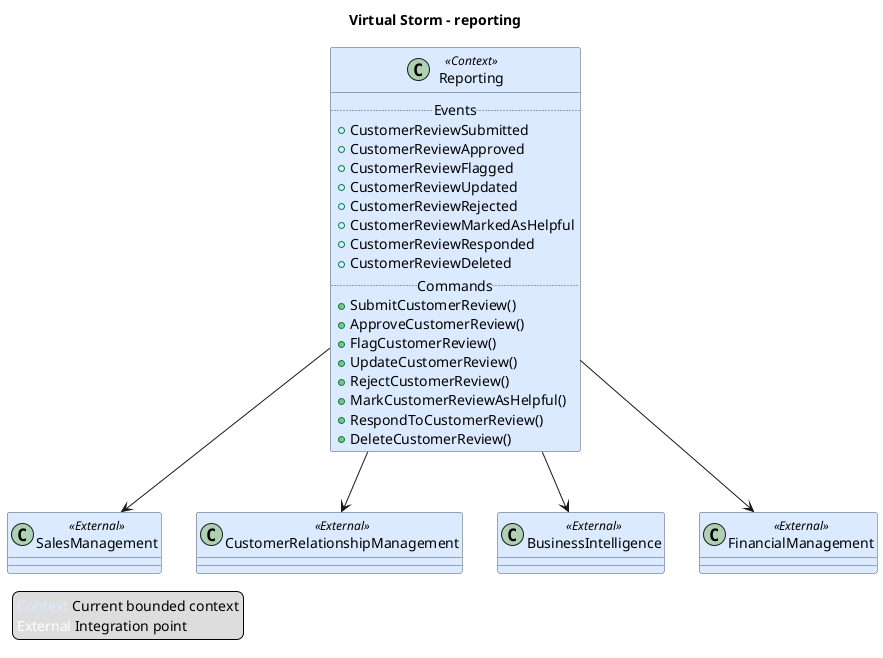 @startuml
title Virtual Storm – reporting
skinparam class {
    BackgroundColor #dbeafe
    BorderColor #4b5563
  }
class Reporting <<Context>> {
  .. Events ..
  + CustomerReviewSubmitted
  + CustomerReviewApproved
  + CustomerReviewFlagged
  + CustomerReviewUpdated
  + CustomerReviewRejected
  + CustomerReviewMarkedAsHelpful
  + CustomerReviewResponded
  + CustomerReviewDeleted
  .. Commands ..
  + SubmitCustomerReview()
  + ApproveCustomerReview()
  + FlagCustomerReview()
  + UpdateCustomerReview()
  + RejectCustomerReview()
  + MarkCustomerReviewAsHelpful()
  + RespondToCustomerReview()
  + DeleteCustomerReview()
}
class SalesManagement <<External>>
Reporting --> SalesManagement
class CustomerRelationshipManagement <<External>>
Reporting --> CustomerRelationshipManagement
class BusinessIntelligence <<External>>
Reporting --> BusinessIntelligence
class FinancialManagement <<External>>
Reporting --> FinancialManagement
legend left
<color:#dbeafe>Context</color> Current bounded context
<color:#ffffff>External</color> Integration point
endlegend
@enduml